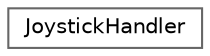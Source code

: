digraph "Graphical Class Hierarchy"
{
 // LATEX_PDF_SIZE
  bgcolor="transparent";
  edge [fontname=Helvetica,fontsize=10,labelfontname=Helvetica,labelfontsize=10];
  node [fontname=Helvetica,fontsize=10,shape=box,height=0.2,width=0.4];
  rankdir="LR";
  Node0 [id="Node000000",label="JoystickHandler",height=0.2,width=0.4,color="grey40", fillcolor="white", style="filled",URL="$class_joystick_handler.html",tooltip=" "];
}
